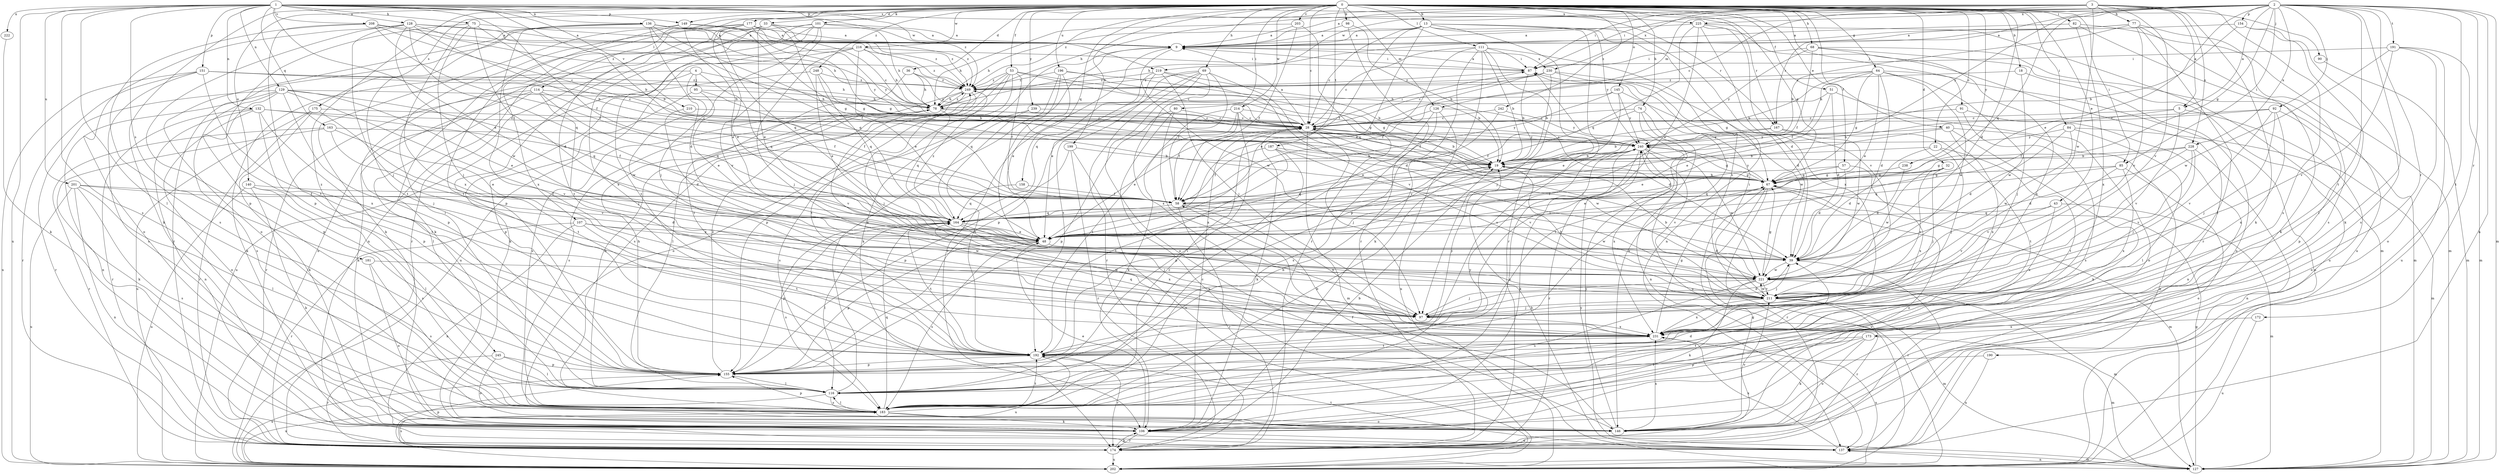 strict digraph  {
0;
1;
2;
3;
4;
5;
9;
13;
18;
19;
22;
28;
32;
33;
36;
39;
40;
43;
48;
51;
53;
57;
58;
64;
67;
68;
69;
74;
75;
77;
78;
80;
82;
84;
85;
87;
90;
91;
92;
95;
97;
98;
101;
106;
107;
111;
114;
116;
126;
127;
128;
129;
132;
136;
137;
140;
145;
146;
149;
151;
154;
155;
158;
163;
164;
167;
172;
173;
174;
175;
177;
181;
183;
187;
190;
191;
192;
196;
199;
201;
202;
203;
208;
210;
211;
214;
216;
219;
221;
222;
225;
228;
230;
231;
238;
239;
240;
242;
245;
248;
249;
0 -> 13  [label=b];
0 -> 18  [label=b];
0 -> 22  [label=c];
0 -> 28  [label=c];
0 -> 32  [label=d];
0 -> 33  [label=d];
0 -> 36  [label=d];
0 -> 39  [label=d];
0 -> 40  [label=e];
0 -> 43  [label=e];
0 -> 51  [label=f];
0 -> 53  [label=f];
0 -> 57  [label=f];
0 -> 64  [label=g];
0 -> 67  [label=g];
0 -> 68  [label=h];
0 -> 69  [label=h];
0 -> 74  [label=h];
0 -> 80  [label=i];
0 -> 82  [label=i];
0 -> 84  [label=i];
0 -> 85  [label=i];
0 -> 90  [label=j];
0 -> 91  [label=j];
0 -> 98  [label=k];
0 -> 101  [label=k];
0 -> 106  [label=k];
0 -> 107  [label=l];
0 -> 111  [label=l];
0 -> 114  [label=l];
0 -> 126  [label=m];
0 -> 140  [label=o];
0 -> 145  [label=o];
0 -> 149  [label=p];
0 -> 158  [label=q];
0 -> 167  [label=r];
0 -> 175  [label=s];
0 -> 177  [label=s];
0 -> 187  [label=t];
0 -> 196  [label=u];
0 -> 199  [label=u];
0 -> 203  [label=v];
0 -> 214  [label=w];
0 -> 216  [label=w];
0 -> 238  [label=y];
0 -> 239  [label=y];
0 -> 242  [label=z];
0 -> 245  [label=z];
0 -> 248  [label=z];
1 -> 19  [label=b];
1 -> 48  [label=e];
1 -> 58  [label=f];
1 -> 75  [label=h];
1 -> 116  [label=l];
1 -> 128  [label=n];
1 -> 129  [label=n];
1 -> 132  [label=n];
1 -> 136  [label=n];
1 -> 149  [label=p];
1 -> 151  [label=p];
1 -> 163  [label=q];
1 -> 167  [label=r];
1 -> 181  [label=s];
1 -> 183  [label=s];
1 -> 201  [label=u];
1 -> 202  [label=u];
1 -> 208  [label=v];
1 -> 210  [label=v];
1 -> 219  [label=w];
1 -> 222  [label=x];
1 -> 225  [label=x];
1 -> 249  [label=z];
2 -> 5  [label=a];
2 -> 48  [label=e];
2 -> 67  [label=g];
2 -> 85  [label=i];
2 -> 87  [label=i];
2 -> 92  [label=j];
2 -> 106  [label=k];
2 -> 126  [label=m];
2 -> 127  [label=m];
2 -> 137  [label=n];
2 -> 154  [label=p];
2 -> 164  [label=q];
2 -> 167  [label=r];
2 -> 172  [label=r];
2 -> 173  [label=r];
2 -> 190  [label=t];
2 -> 191  [label=t];
2 -> 192  [label=t];
2 -> 219  [label=w];
2 -> 225  [label=x];
2 -> 228  [label=x];
2 -> 240  [label=y];
3 -> 5  [label=a];
3 -> 9  [label=a];
3 -> 28  [label=c];
3 -> 77  [label=h];
3 -> 78  [label=h];
3 -> 87  [label=i];
3 -> 106  [label=k];
3 -> 183  [label=s];
3 -> 211  [label=v];
3 -> 221  [label=w];
3 -> 228  [label=x];
3 -> 230  [label=x];
3 -> 249  [label=z];
4 -> 28  [label=c];
4 -> 95  [label=j];
4 -> 106  [label=k];
4 -> 155  [label=p];
4 -> 164  [label=q];
4 -> 221  [label=w];
5 -> 28  [label=c];
5 -> 58  [label=f];
5 -> 146  [label=o];
5 -> 211  [label=v];
9 -> 87  [label=i];
9 -> 106  [label=k];
9 -> 174  [label=r];
9 -> 221  [label=w];
9 -> 230  [label=x];
13 -> 9  [label=a];
13 -> 28  [label=c];
13 -> 39  [label=d];
13 -> 48  [label=e];
13 -> 58  [label=f];
13 -> 78  [label=h];
13 -> 137  [label=n];
13 -> 174  [label=r];
13 -> 183  [label=s];
13 -> 240  [label=y];
18 -> 146  [label=o];
18 -> 221  [label=w];
18 -> 249  [label=z];
19 -> 67  [label=g];
19 -> 164  [label=q];
22 -> 19  [label=b];
22 -> 39  [label=d];
22 -> 97  [label=j];
22 -> 192  [label=t];
28 -> 9  [label=a];
28 -> 19  [label=b];
28 -> 48  [label=e];
28 -> 87  [label=i];
28 -> 97  [label=j];
28 -> 106  [label=k];
28 -> 127  [label=m];
28 -> 221  [label=w];
28 -> 240  [label=y];
32 -> 67  [label=g];
32 -> 97  [label=j];
32 -> 164  [label=q];
32 -> 211  [label=v];
32 -> 221  [label=w];
33 -> 9  [label=a];
33 -> 28  [label=c];
33 -> 48  [label=e];
33 -> 106  [label=k];
33 -> 137  [label=n];
33 -> 164  [label=q];
33 -> 192  [label=t];
33 -> 231  [label=x];
36 -> 28  [label=c];
36 -> 78  [label=h];
36 -> 192  [label=t];
36 -> 249  [label=z];
39 -> 28  [label=c];
39 -> 97  [label=j];
39 -> 174  [label=r];
39 -> 221  [label=w];
40 -> 48  [label=e];
40 -> 106  [label=k];
40 -> 137  [label=n];
40 -> 231  [label=x];
40 -> 240  [label=y];
43 -> 127  [label=m];
43 -> 164  [label=q];
43 -> 211  [label=v];
43 -> 231  [label=x];
48 -> 39  [label=d];
48 -> 155  [label=p];
48 -> 183  [label=s];
48 -> 240  [label=y];
51 -> 39  [label=d];
51 -> 48  [label=e];
51 -> 78  [label=h];
51 -> 146  [label=o];
53 -> 28  [label=c];
53 -> 58  [label=f];
53 -> 67  [label=g];
53 -> 146  [label=o];
53 -> 155  [label=p];
53 -> 183  [label=s];
53 -> 192  [label=t];
53 -> 249  [label=z];
57 -> 39  [label=d];
57 -> 48  [label=e];
57 -> 67  [label=g];
57 -> 231  [label=x];
58 -> 164  [label=q];
58 -> 174  [label=r];
58 -> 221  [label=w];
58 -> 231  [label=x];
64 -> 19  [label=b];
64 -> 39  [label=d];
64 -> 48  [label=e];
64 -> 58  [label=f];
64 -> 67  [label=g];
64 -> 97  [label=j];
64 -> 202  [label=u];
64 -> 221  [label=w];
64 -> 249  [label=z];
67 -> 19  [label=b];
67 -> 58  [label=f];
67 -> 127  [label=m];
67 -> 146  [label=o];
67 -> 174  [label=r];
67 -> 192  [label=t];
67 -> 202  [label=u];
67 -> 240  [label=y];
68 -> 58  [label=f];
68 -> 87  [label=i];
68 -> 127  [label=m];
68 -> 202  [label=u];
68 -> 231  [label=x];
68 -> 240  [label=y];
69 -> 39  [label=d];
69 -> 58  [label=f];
69 -> 146  [label=o];
69 -> 155  [label=p];
69 -> 174  [label=r];
69 -> 192  [label=t];
69 -> 231  [label=x];
69 -> 249  [label=z];
74 -> 28  [label=c];
74 -> 58  [label=f];
74 -> 137  [label=n];
74 -> 192  [label=t];
74 -> 202  [label=u];
75 -> 9  [label=a];
75 -> 19  [label=b];
75 -> 39  [label=d];
75 -> 97  [label=j];
75 -> 155  [label=p];
75 -> 231  [label=x];
77 -> 9  [label=a];
77 -> 19  [label=b];
77 -> 78  [label=h];
77 -> 106  [label=k];
77 -> 116  [label=l];
77 -> 183  [label=s];
77 -> 211  [label=v];
78 -> 28  [label=c];
78 -> 164  [label=q];
78 -> 183  [label=s];
78 -> 211  [label=v];
78 -> 240  [label=y];
78 -> 249  [label=z];
80 -> 28  [label=c];
80 -> 155  [label=p];
80 -> 202  [label=u];
80 -> 231  [label=x];
82 -> 9  [label=a];
82 -> 127  [label=m];
82 -> 202  [label=u];
82 -> 231  [label=x];
84 -> 39  [label=d];
84 -> 116  [label=l];
84 -> 127  [label=m];
84 -> 221  [label=w];
84 -> 240  [label=y];
85 -> 67  [label=g];
85 -> 146  [label=o];
85 -> 164  [label=q];
85 -> 211  [label=v];
85 -> 231  [label=x];
87 -> 9  [label=a];
87 -> 19  [label=b];
87 -> 146  [label=o];
87 -> 249  [label=z];
90 -> 127  [label=m];
91 -> 28  [label=c];
91 -> 137  [label=n];
91 -> 183  [label=s];
92 -> 19  [label=b];
92 -> 28  [label=c];
92 -> 97  [label=j];
92 -> 155  [label=p];
92 -> 211  [label=v];
92 -> 231  [label=x];
95 -> 48  [label=e];
95 -> 58  [label=f];
95 -> 78  [label=h];
95 -> 155  [label=p];
97 -> 39  [label=d];
97 -> 231  [label=x];
98 -> 9  [label=a];
98 -> 19  [label=b];
98 -> 174  [label=r];
101 -> 9  [label=a];
101 -> 78  [label=h];
101 -> 97  [label=j];
101 -> 155  [label=p];
101 -> 174  [label=r];
101 -> 192  [label=t];
101 -> 202  [label=u];
101 -> 211  [label=v];
106 -> 19  [label=b];
106 -> 28  [label=c];
106 -> 48  [label=e];
106 -> 137  [label=n];
106 -> 174  [label=r];
107 -> 48  [label=e];
107 -> 137  [label=n];
107 -> 174  [label=r];
107 -> 192  [label=t];
107 -> 221  [label=w];
111 -> 19  [label=b];
111 -> 28  [label=c];
111 -> 48  [label=e];
111 -> 87  [label=i];
111 -> 97  [label=j];
111 -> 106  [label=k];
111 -> 155  [label=p];
111 -> 211  [label=v];
114 -> 58  [label=f];
114 -> 78  [label=h];
114 -> 97  [label=j];
114 -> 106  [label=k];
114 -> 116  [label=l];
114 -> 164  [label=q];
114 -> 174  [label=r];
116 -> 9  [label=a];
116 -> 78  [label=h];
116 -> 183  [label=s];
116 -> 202  [label=u];
116 -> 240  [label=y];
126 -> 28  [label=c];
126 -> 39  [label=d];
126 -> 116  [label=l];
126 -> 183  [label=s];
126 -> 202  [label=u];
127 -> 67  [label=g];
127 -> 137  [label=n];
127 -> 240  [label=y];
128 -> 9  [label=a];
128 -> 19  [label=b];
128 -> 78  [label=h];
128 -> 97  [label=j];
128 -> 146  [label=o];
128 -> 155  [label=p];
128 -> 164  [label=q];
128 -> 221  [label=w];
128 -> 249  [label=z];
129 -> 48  [label=e];
129 -> 78  [label=h];
129 -> 97  [label=j];
129 -> 137  [label=n];
129 -> 155  [label=p];
129 -> 164  [label=q];
129 -> 174  [label=r];
129 -> 183  [label=s];
129 -> 211  [label=v];
132 -> 28  [label=c];
132 -> 58  [label=f];
132 -> 137  [label=n];
132 -> 146  [label=o];
132 -> 155  [label=p];
132 -> 174  [label=r];
132 -> 192  [label=t];
136 -> 9  [label=a];
136 -> 39  [label=d];
136 -> 58  [label=f];
136 -> 67  [label=g];
136 -> 146  [label=o];
136 -> 192  [label=t];
136 -> 231  [label=x];
136 -> 240  [label=y];
136 -> 249  [label=z];
137 -> 19  [label=b];
137 -> 127  [label=m];
137 -> 192  [label=t];
137 -> 231  [label=x];
140 -> 58  [label=f];
140 -> 106  [label=k];
140 -> 116  [label=l];
140 -> 183  [label=s];
140 -> 202  [label=u];
145 -> 48  [label=e];
145 -> 58  [label=f];
145 -> 78  [label=h];
145 -> 221  [label=w];
145 -> 240  [label=y];
146 -> 58  [label=f];
146 -> 211  [label=v];
146 -> 231  [label=x];
146 -> 240  [label=y];
149 -> 9  [label=a];
149 -> 48  [label=e];
149 -> 67  [label=g];
149 -> 174  [label=r];
149 -> 192  [label=t];
151 -> 28  [label=c];
151 -> 78  [label=h];
151 -> 174  [label=r];
151 -> 183  [label=s];
151 -> 202  [label=u];
151 -> 231  [label=x];
151 -> 249  [label=z];
154 -> 9  [label=a];
154 -> 19  [label=b];
154 -> 116  [label=l];
154 -> 183  [label=s];
155 -> 19  [label=b];
155 -> 78  [label=h];
155 -> 116  [label=l];
155 -> 202  [label=u];
155 -> 249  [label=z];
158 -> 58  [label=f];
158 -> 164  [label=q];
163 -> 48  [label=e];
163 -> 106  [label=k];
163 -> 174  [label=r];
163 -> 211  [label=v];
163 -> 240  [label=y];
164 -> 48  [label=e];
164 -> 97  [label=j];
164 -> 116  [label=l];
164 -> 155  [label=p];
164 -> 183  [label=s];
164 -> 192  [label=t];
164 -> 231  [label=x];
164 -> 249  [label=z];
167 -> 19  [label=b];
167 -> 192  [label=t];
167 -> 221  [label=w];
167 -> 240  [label=y];
172 -> 202  [label=u];
172 -> 231  [label=x];
173 -> 106  [label=k];
173 -> 116  [label=l];
173 -> 127  [label=m];
173 -> 146  [label=o];
173 -> 192  [label=t];
174 -> 67  [label=g];
174 -> 106  [label=k];
174 -> 155  [label=p];
174 -> 183  [label=s];
174 -> 202  [label=u];
175 -> 28  [label=c];
175 -> 106  [label=k];
175 -> 174  [label=r];
175 -> 192  [label=t];
175 -> 202  [label=u];
177 -> 9  [label=a];
177 -> 48  [label=e];
177 -> 67  [label=g];
177 -> 106  [label=k];
177 -> 116  [label=l];
177 -> 164  [label=q];
177 -> 240  [label=y];
177 -> 249  [label=z];
181 -> 146  [label=o];
181 -> 183  [label=s];
181 -> 221  [label=w];
183 -> 19  [label=b];
183 -> 28  [label=c];
183 -> 39  [label=d];
183 -> 106  [label=k];
183 -> 116  [label=l];
183 -> 146  [label=o];
183 -> 155  [label=p];
183 -> 164  [label=q];
183 -> 192  [label=t];
187 -> 19  [label=b];
187 -> 58  [label=f];
187 -> 155  [label=p];
187 -> 192  [label=t];
187 -> 211  [label=v];
190 -> 137  [label=n];
190 -> 155  [label=p];
191 -> 87  [label=i];
191 -> 127  [label=m];
191 -> 146  [label=o];
191 -> 202  [label=u];
191 -> 211  [label=v];
191 -> 221  [label=w];
192 -> 87  [label=i];
192 -> 155  [label=p];
192 -> 174  [label=r];
192 -> 202  [label=u];
192 -> 240  [label=y];
196 -> 19  [label=b];
196 -> 48  [label=e];
196 -> 67  [label=g];
196 -> 97  [label=j];
196 -> 164  [label=q];
196 -> 249  [label=z];
199 -> 19  [label=b];
199 -> 155  [label=p];
199 -> 174  [label=r];
199 -> 202  [label=u];
201 -> 39  [label=d];
201 -> 58  [label=f];
201 -> 116  [label=l];
201 -> 137  [label=n];
201 -> 183  [label=s];
201 -> 202  [label=u];
203 -> 9  [label=a];
203 -> 58  [label=f];
203 -> 78  [label=h];
203 -> 174  [label=r];
208 -> 9  [label=a];
208 -> 28  [label=c];
208 -> 58  [label=f];
208 -> 183  [label=s];
208 -> 192  [label=t];
208 -> 249  [label=z];
210 -> 28  [label=c];
210 -> 39  [label=d];
211 -> 19  [label=b];
211 -> 87  [label=i];
211 -> 97  [label=j];
211 -> 127  [label=m];
211 -> 174  [label=r];
211 -> 221  [label=w];
211 -> 231  [label=x];
214 -> 28  [label=c];
214 -> 58  [label=f];
214 -> 106  [label=k];
214 -> 116  [label=l];
214 -> 192  [label=t];
214 -> 240  [label=y];
216 -> 48  [label=e];
216 -> 78  [label=h];
216 -> 87  [label=i];
216 -> 97  [label=j];
216 -> 106  [label=k];
216 -> 202  [label=u];
216 -> 249  [label=z];
219 -> 19  [label=b];
219 -> 48  [label=e];
219 -> 97  [label=j];
219 -> 164  [label=q];
219 -> 211  [label=v];
219 -> 249  [label=z];
221 -> 19  [label=b];
221 -> 67  [label=g];
221 -> 97  [label=j];
221 -> 106  [label=k];
221 -> 127  [label=m];
221 -> 183  [label=s];
221 -> 211  [label=v];
222 -> 106  [label=k];
225 -> 9  [label=a];
225 -> 48  [label=e];
225 -> 127  [label=m];
225 -> 164  [label=q];
225 -> 174  [label=r];
225 -> 211  [label=v];
225 -> 231  [label=x];
228 -> 19  [label=b];
228 -> 39  [label=d];
228 -> 67  [label=g];
228 -> 97  [label=j];
228 -> 137  [label=n];
228 -> 211  [label=v];
230 -> 19  [label=b];
230 -> 28  [label=c];
230 -> 39  [label=d];
230 -> 58  [label=f];
230 -> 67  [label=g];
230 -> 249  [label=z];
231 -> 67  [label=g];
231 -> 164  [label=q];
231 -> 192  [label=t];
231 -> 202  [label=u];
238 -> 39  [label=d];
238 -> 67  [label=g];
239 -> 28  [label=c];
239 -> 183  [label=s];
239 -> 192  [label=t];
240 -> 19  [label=b];
240 -> 28  [label=c];
240 -> 67  [label=g];
240 -> 106  [label=k];
240 -> 174  [label=r];
240 -> 183  [label=s];
240 -> 211  [label=v];
240 -> 221  [label=w];
240 -> 231  [label=x];
242 -> 28  [label=c];
242 -> 48  [label=e];
242 -> 240  [label=y];
245 -> 116  [label=l];
245 -> 146  [label=o];
245 -> 155  [label=p];
245 -> 174  [label=r];
248 -> 19  [label=b];
248 -> 48  [label=e];
248 -> 164  [label=q];
248 -> 202  [label=u];
248 -> 249  [label=z];
249 -> 78  [label=h];
249 -> 97  [label=j];
249 -> 116  [label=l];
249 -> 183  [label=s];
}
